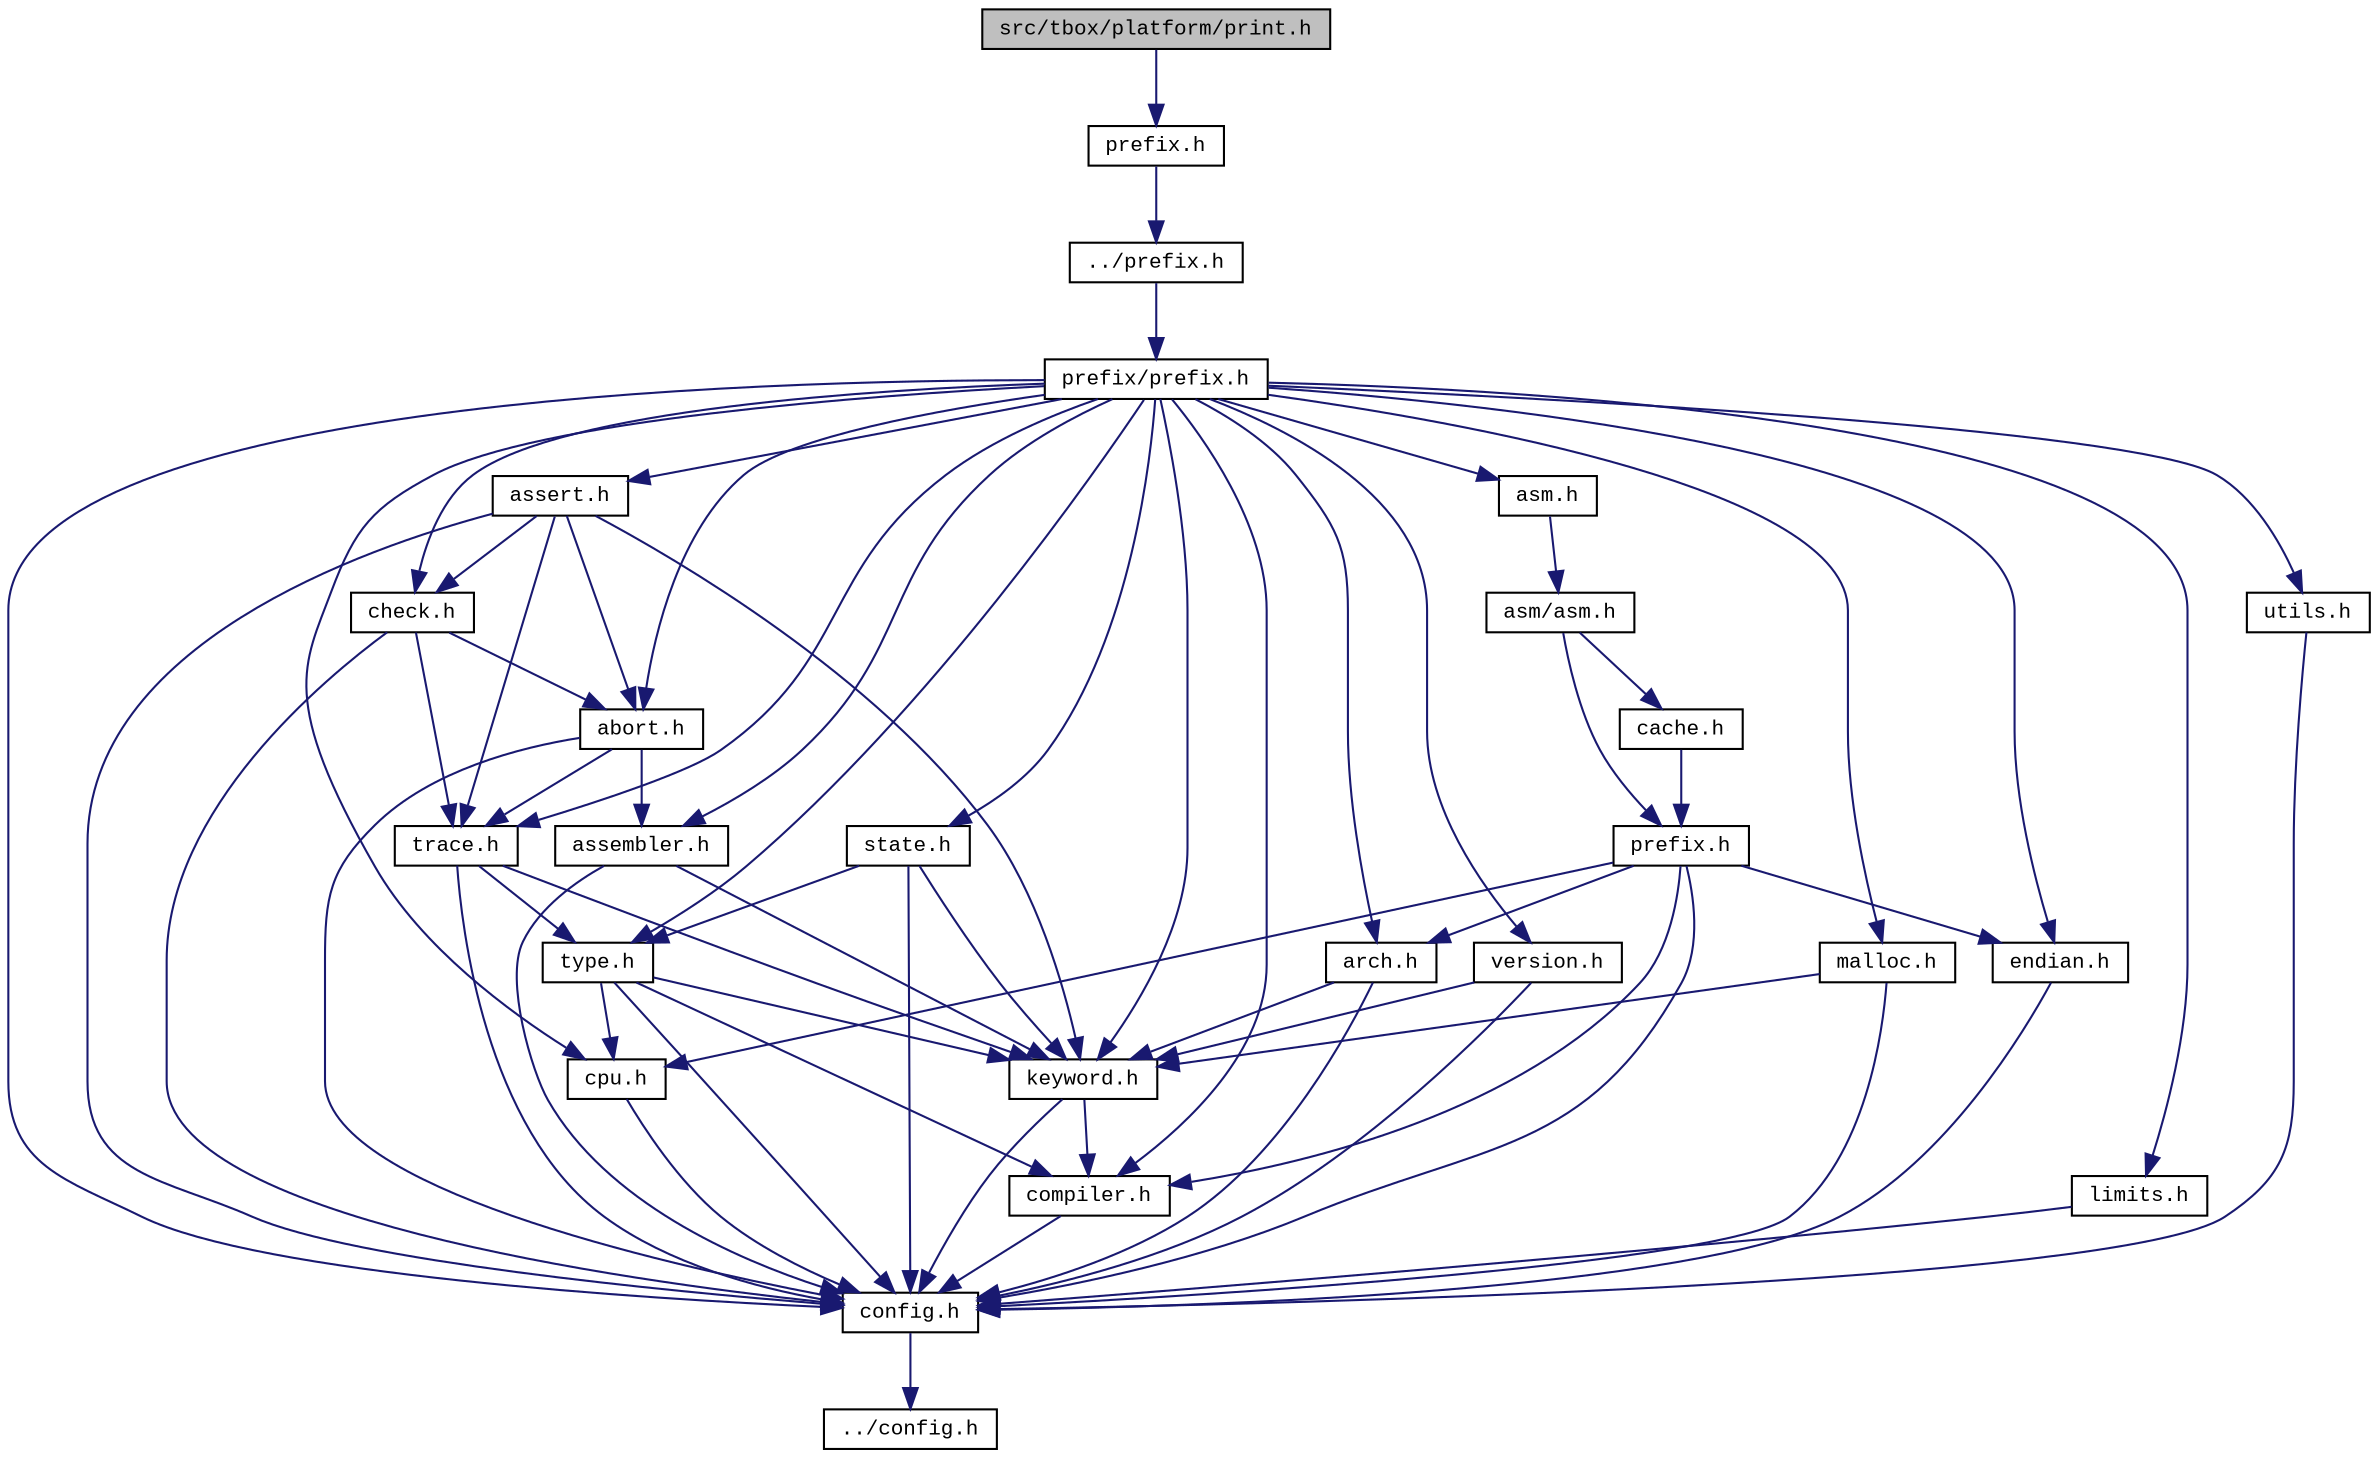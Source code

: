 digraph "src/tbox/platform/print.h"
{
  edge [fontname="CourierNew",fontsize="10",labelfontname="CourierNew",labelfontsize="10"];
  node [fontname="CourierNew",fontsize="10",shape=record];
  Node1 [label="src/tbox/platform/print.h",height=0.2,width=0.4,color="black", fillcolor="grey75", style="filled" fontcolor="black"];
  Node1 -> Node2 [color="midnightblue",fontsize="10",style="solid"];
  Node2 [label="prefix.h",height=0.2,width=0.4,color="black", fillcolor="white", style="filled",URL="$db/dfa/platform_2prefix_8h_source.html"];
  Node2 -> Node3 [color="midnightblue",fontsize="10",style="solid"];
  Node3 [label="../prefix.h",height=0.2,width=0.4,color="black", fillcolor="white", style="filled",URL="$df/d5c/prefix_8h_source.html"];
  Node3 -> Node4 [color="midnightblue",fontsize="10",style="solid"];
  Node4 [label="prefix/prefix.h",height=0.2,width=0.4,color="black", fillcolor="white", style="filled",URL="$da/da3/prefix_2prefix_8h_source.html"];
  Node4 -> Node5 [color="midnightblue",fontsize="10",style="solid"];
  Node5 [label="config.h",height=0.2,width=0.4,color="black", fillcolor="white", style="filled",URL="$de/d7b/prefix_2config_8h_source.html"];
  Node5 -> Node6 [color="midnightblue",fontsize="10",style="solid"];
  Node6 [label="../config.h",height=0.2,width=0.4,color="black", fillcolor="white", style="filled",URL="$db/d16/config_8h_source.html"];
  Node4 -> Node7 [color="midnightblue",fontsize="10",style="solid"];
  Node7 [label="cpu.h",height=0.2,width=0.4,color="black", fillcolor="white", style="filled",URL="$dc/da7/cpu_8h.html"];
  Node7 -> Node5 [color="midnightblue",fontsize="10",style="solid"];
  Node4 -> Node8 [color="midnightblue",fontsize="10",style="solid"];
  Node8 [label="arch.h",height=0.2,width=0.4,color="black", fillcolor="white", style="filled",URL="$d2/d2d/arch_8h.html"];
  Node8 -> Node5 [color="midnightblue",fontsize="10",style="solid"];
  Node8 -> Node9 [color="midnightblue",fontsize="10",style="solid"];
  Node9 [label="keyword.h",height=0.2,width=0.4,color="black", fillcolor="white", style="filled",URL="$dd/d8b/keyword_8h.html"];
  Node9 -> Node5 [color="midnightblue",fontsize="10",style="solid"];
  Node9 -> Node10 [color="midnightblue",fontsize="10",style="solid"];
  Node10 [label="compiler.h",height=0.2,width=0.4,color="black", fillcolor="white", style="filled",URL="$d4/dd1/compiler_8h.html"];
  Node10 -> Node5 [color="midnightblue",fontsize="10",style="solid"];
  Node4 -> Node11 [color="midnightblue",fontsize="10",style="solid"];
  Node11 [label="type.h",height=0.2,width=0.4,color="black", fillcolor="white", style="filled",URL="$d6/d57/prefix_2type_8h_source.html"];
  Node11 -> Node5 [color="midnightblue",fontsize="10",style="solid"];
  Node11 -> Node9 [color="midnightblue",fontsize="10",style="solid"];
  Node11 -> Node10 [color="midnightblue",fontsize="10",style="solid"];
  Node11 -> Node7 [color="midnightblue",fontsize="10",style="solid"];
  Node4 -> Node12 [color="midnightblue",fontsize="10",style="solid"];
  Node12 [label="limits.h",height=0.2,width=0.4,color="black", fillcolor="white", style="filled",URL="$da/d87/prefix_2limits_8h_source.html"];
  Node12 -> Node5 [color="midnightblue",fontsize="10",style="solid"];
  Node4 -> Node13 [color="midnightblue",fontsize="10",style="solid"];
  Node13 [label="endian.h",height=0.2,width=0.4,color="black", fillcolor="white", style="filled",URL="$d1/d84/endian_8h.html"];
  Node13 -> Node5 [color="midnightblue",fontsize="10",style="solid"];
  Node4 -> Node14 [color="midnightblue",fontsize="10",style="solid"];
  Node14 [label="version.h",height=0.2,width=0.4,color="black", fillcolor="white", style="filled",URL="$df/dfc/version_8h.html"];
  Node14 -> Node5 [color="midnightblue",fontsize="10",style="solid"];
  Node14 -> Node9 [color="midnightblue",fontsize="10",style="solid"];
  Node4 -> Node10 [color="midnightblue",fontsize="10",style="solid"];
  Node4 -> Node15 [color="midnightblue",fontsize="10",style="solid"];
  Node15 [label="assembler.h",height=0.2,width=0.4,color="black", fillcolor="white", style="filled",URL="$d4/dec/assembler_8h.html"];
  Node15 -> Node5 [color="midnightblue",fontsize="10",style="solid"];
  Node15 -> Node9 [color="midnightblue",fontsize="10",style="solid"];
  Node4 -> Node9 [color="midnightblue",fontsize="10",style="solid"];
  Node4 -> Node16 [color="midnightblue",fontsize="10",style="solid"];
  Node16 [label="trace.h",height=0.2,width=0.4,color="black", fillcolor="white", style="filled",URL="$dc/d22/prefix_2trace_8h_source.html"];
  Node16 -> Node5 [color="midnightblue",fontsize="10",style="solid"];
  Node16 -> Node11 [color="midnightblue",fontsize="10",style="solid"];
  Node16 -> Node9 [color="midnightblue",fontsize="10",style="solid"];
  Node4 -> Node17 [color="midnightblue",fontsize="10",style="solid"];
  Node17 [label="abort.h",height=0.2,width=0.4,color="black", fillcolor="white", style="filled",URL="$d4/dc1/abort_8h.html"];
  Node17 -> Node5 [color="midnightblue",fontsize="10",style="solid"];
  Node17 -> Node16 [color="midnightblue",fontsize="10",style="solid"];
  Node17 -> Node15 [color="midnightblue",fontsize="10",style="solid"];
  Node4 -> Node18 [color="midnightblue",fontsize="10",style="solid"];
  Node18 [label="check.h",height=0.2,width=0.4,color="black", fillcolor="white", style="filled",URL="$d6/d38/check_8h.html"];
  Node18 -> Node5 [color="midnightblue",fontsize="10",style="solid"];
  Node18 -> Node16 [color="midnightblue",fontsize="10",style="solid"];
  Node18 -> Node17 [color="midnightblue",fontsize="10",style="solid"];
  Node4 -> Node19 [color="midnightblue",fontsize="10",style="solid"];
  Node19 [label="assert.h",height=0.2,width=0.4,color="black", fillcolor="white", style="filled",URL="$dc/da7/assert_8h.html"];
  Node19 -> Node5 [color="midnightblue",fontsize="10",style="solid"];
  Node19 -> Node16 [color="midnightblue",fontsize="10",style="solid"];
  Node19 -> Node17 [color="midnightblue",fontsize="10",style="solid"];
  Node19 -> Node18 [color="midnightblue",fontsize="10",style="solid"];
  Node19 -> Node9 [color="midnightblue",fontsize="10",style="solid"];
  Node4 -> Node20 [color="midnightblue",fontsize="10",style="solid"];
  Node20 [label="malloc.h",height=0.2,width=0.4,color="black", fillcolor="white", style="filled",URL="$d0/d4c/malloc_8h.html"];
  Node20 -> Node5 [color="midnightblue",fontsize="10",style="solid"];
  Node20 -> Node9 [color="midnightblue",fontsize="10",style="solid"];
  Node4 -> Node21 [color="midnightblue",fontsize="10",style="solid"];
  Node21 [label="utils.h",height=0.2,width=0.4,color="black", fillcolor="white", style="filled",URL="$dc/ddc/prefix_2utils_8h_source.html"];
  Node21 -> Node5 [color="midnightblue",fontsize="10",style="solid"];
  Node4 -> Node22 [color="midnightblue",fontsize="10",style="solid"];
  Node22 [label="state.h",height=0.2,width=0.4,color="black", fillcolor="white", style="filled",URL="$db/d3b/state_8h.html"];
  Node22 -> Node5 [color="midnightblue",fontsize="10",style="solid"];
  Node22 -> Node11 [color="midnightblue",fontsize="10",style="solid"];
  Node22 -> Node9 [color="midnightblue",fontsize="10",style="solid"];
  Node4 -> Node23 [color="midnightblue",fontsize="10",style="solid"];
  Node23 [label="asm.h",height=0.2,width=0.4,color="black", fillcolor="white", style="filled",URL="$de/d21/asm_8h_source.html"];
  Node23 -> Node24 [color="midnightblue",fontsize="10",style="solid"];
  Node24 [label="asm/asm.h",height=0.2,width=0.4,color="black", fillcolor="white", style="filled",URL="$d8/dce/asm_2asm_8h_source.html"];
  Node24 -> Node25 [color="midnightblue",fontsize="10",style="solid"];
  Node25 [label="prefix.h",height=0.2,width=0.4,color="black", fillcolor="white", style="filled",URL="$d7/d70/prefix_2asm_2prefix_8h_source.html"];
  Node25 -> Node5 [color="midnightblue",fontsize="10",style="solid"];
  Node25 -> Node8 [color="midnightblue",fontsize="10",style="solid"];
  Node25 -> Node7 [color="midnightblue",fontsize="10",style="solid"];
  Node25 -> Node13 [color="midnightblue",fontsize="10",style="solid"];
  Node25 -> Node10 [color="midnightblue",fontsize="10",style="solid"];
  Node24 -> Node26 [color="midnightblue",fontsize="10",style="solid"];
  Node26 [label="cache.h",height=0.2,width=0.4,color="black", fillcolor="white", style="filled",URL="$df/dda/prefix_2asm_2cache_8h_source.html"];
  Node26 -> Node25 [color="midnightblue",fontsize="10",style="solid"];
}
